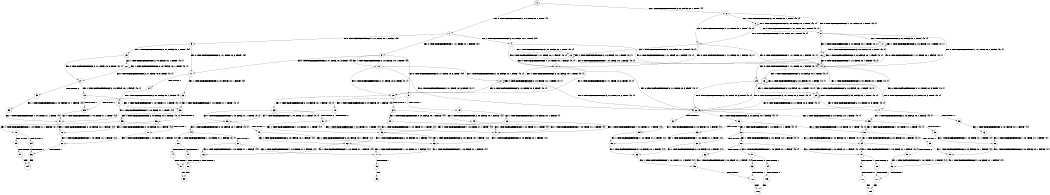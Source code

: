 digraph BCG {
size = "7, 10.5";
center = TRUE;
node [shape = circle];
0 [peripheries = 2];
0 -> 1 [label = "EX !0 !ATOMIC_EXCH_BRANCH (1, +1, TRUE, +0, 1, TRUE) !{}"];
0 -> 2 [label = "EX !1 !ATOMIC_EXCH_BRANCH (2, +0, FALSE, +0, 1, TRUE) !{}"];
1 -> 3 [label = "EX !0 !ATOMIC_EXCH_BRANCH (1, +1, TRUE, +0, 1, FALSE) !{0}"];
1 -> 4 [label = "EX !1 !ATOMIC_EXCH_BRANCH (2, +0, FALSE, +0, 1, TRUE) !{0}"];
1 -> 5 [label = "EX !0 !ATOMIC_EXCH_BRANCH (1, +1, TRUE, +0, 1, FALSE) !{0}"];
2 -> 6 [label = "EX !1 !ATOMIC_EXCH_BRANCH (2, +0, FALSE, +0, 1, TRUE) !{0, 1}"];
2 -> 7 [label = "EX !0 !ATOMIC_EXCH_BRANCH (1, +1, TRUE, +0, 1, TRUE) !{0, 1}"];
2 -> 8 [label = "EX !0 !ATOMIC_EXCH_BRANCH (1, +1, TRUE, +0, 1, TRUE) !{0, 1}"];
3 -> 9 [label = "EX !0 !ATOMIC_EXCH_BRANCH (2, +1, TRUE, +0, 3, TRUE) !{0}"];
3 -> 10 [label = "EX !1 !ATOMIC_EXCH_BRANCH (2, +0, FALSE, +0, 1, TRUE) !{0}"];
3 -> 11 [label = "EX !0 !ATOMIC_EXCH_BRANCH (2, +1, TRUE, +0, 3, TRUE) !{0}"];
4 -> 12 [label = "EX !0 !ATOMIC_EXCH_BRANCH (1, +1, TRUE, +0, 1, FALSE) !{0, 1}"];
4 -> 13 [label = "EX !1 !ATOMIC_EXCH_BRANCH (2, +0, FALSE, +0, 1, TRUE) !{0, 1}"];
4 -> 14 [label = "EX !0 !ATOMIC_EXCH_BRANCH (1, +1, TRUE, +0, 1, FALSE) !{0, 1}"];
5 -> 15 [label = "EX !1 !ATOMIC_EXCH_BRANCH (2, +0, FALSE, +0, 1, TRUE) !{0}"];
5 -> 11 [label = "EX !0 !ATOMIC_EXCH_BRANCH (2, +1, TRUE, +0, 3, TRUE) !{0}"];
6 -> 6 [label = "EX !1 !ATOMIC_EXCH_BRANCH (2, +0, FALSE, +0, 1, TRUE) !{0, 1}"];
6 -> 7 [label = "EX !0 !ATOMIC_EXCH_BRANCH (1, +1, TRUE, +0, 1, TRUE) !{0, 1}"];
6 -> 8 [label = "EX !0 !ATOMIC_EXCH_BRANCH (1, +1, TRUE, +0, 1, TRUE) !{0, 1}"];
7 -> 12 [label = "EX !0 !ATOMIC_EXCH_BRANCH (1, +1, TRUE, +0, 1, FALSE) !{0, 1}"];
7 -> 13 [label = "EX !1 !ATOMIC_EXCH_BRANCH (2, +0, FALSE, +0, 1, TRUE) !{0, 1}"];
7 -> 14 [label = "EX !0 !ATOMIC_EXCH_BRANCH (1, +1, TRUE, +0, 1, FALSE) !{0, 1}"];
8 -> 16 [label = "EX !1 !ATOMIC_EXCH_BRANCH (2, +0, FALSE, +0, 1, TRUE) !{0, 1}"];
8 -> 14 [label = "EX !0 !ATOMIC_EXCH_BRANCH (1, +1, TRUE, +0, 1, FALSE) !{0, 1}"];
8 -> 17 [label = "EX !1 !ATOMIC_EXCH_BRANCH (2, +0, FALSE, +0, 1, TRUE) !{0, 1}"];
9 -> 18 [label = "EX !1 !ATOMIC_EXCH_BRANCH (2, +0, FALSE, +0, 1, FALSE) !{0}"];
9 -> 19 [label = "TERMINATE !0"];
10 -> 20 [label = "EX !0 !ATOMIC_EXCH_BRANCH (2, +1, TRUE, +0, 3, TRUE) !{0, 1}"];
10 -> 21 [label = "EX !1 !ATOMIC_EXCH_BRANCH (2, +0, FALSE, +0, 1, TRUE) !{0, 1}"];
10 -> 22 [label = "EX !0 !ATOMIC_EXCH_BRANCH (2, +1, TRUE, +0, 3, TRUE) !{0, 1}"];
11 -> 23 [label = "EX !1 !ATOMIC_EXCH_BRANCH (2, +0, FALSE, +0, 1, FALSE) !{0}"];
11 -> 24 [label = "TERMINATE !0"];
12 -> 20 [label = "EX !0 !ATOMIC_EXCH_BRANCH (2, +1, TRUE, +0, 3, TRUE) !{0, 1}"];
12 -> 21 [label = "EX !1 !ATOMIC_EXCH_BRANCH (2, +0, FALSE, +0, 1, TRUE) !{0, 1}"];
12 -> 22 [label = "EX !0 !ATOMIC_EXCH_BRANCH (2, +1, TRUE, +0, 3, TRUE) !{0, 1}"];
13 -> 12 [label = "EX !0 !ATOMIC_EXCH_BRANCH (1, +1, TRUE, +0, 1, FALSE) !{0, 1}"];
13 -> 13 [label = "EX !1 !ATOMIC_EXCH_BRANCH (2, +0, FALSE, +0, 1, TRUE) !{0, 1}"];
13 -> 14 [label = "EX !0 !ATOMIC_EXCH_BRANCH (1, +1, TRUE, +0, 1, FALSE) !{0, 1}"];
14 -> 25 [label = "EX !1 !ATOMIC_EXCH_BRANCH (2, +0, FALSE, +0, 1, TRUE) !{0, 1}"];
14 -> 22 [label = "EX !0 !ATOMIC_EXCH_BRANCH (2, +1, TRUE, +0, 3, TRUE) !{0, 1}"];
14 -> 26 [label = "EX !1 !ATOMIC_EXCH_BRANCH (2, +0, FALSE, +0, 1, TRUE) !{0, 1}"];
15 -> 27 [label = "EX !0 !ATOMIC_EXCH_BRANCH (2, +1, TRUE, +0, 3, TRUE) !{0, 1}"];
15 -> 28 [label = "EX !1 !ATOMIC_EXCH_BRANCH (2, +0, FALSE, +0, 1, TRUE) !{0, 1}"];
16 -> 29 [label = "EX !0 !ATOMIC_EXCH_BRANCH (1, +1, TRUE, +0, 1, FALSE) !{0, 1}"];
16 -> 16 [label = "EX !1 !ATOMIC_EXCH_BRANCH (2, +0, FALSE, +0, 1, TRUE) !{0, 1}"];
16 -> 14 [label = "EX !0 !ATOMIC_EXCH_BRANCH (1, +1, TRUE, +0, 1, FALSE) !{0, 1}"];
17 -> 16 [label = "EX !1 !ATOMIC_EXCH_BRANCH (2, +0, FALSE, +0, 1, TRUE) !{0, 1}"];
17 -> 14 [label = "EX !0 !ATOMIC_EXCH_BRANCH (1, +1, TRUE, +0, 1, FALSE) !{0, 1}"];
17 -> 17 [label = "EX !1 !ATOMIC_EXCH_BRANCH (2, +0, FALSE, +0, 1, TRUE) !{0, 1}"];
18 -> 30 [label = "EX !1 !ATOMIC_EXCH_BRANCH (1, +0, TRUE, +1, 1, TRUE) !{0, 1}"];
18 -> 31 [label = "TERMINATE !0"];
19 -> 32 [label = "EX !1 !ATOMIC_EXCH_BRANCH (2, +0, FALSE, +0, 1, FALSE) !{}"];
20 -> 33 [label = "EX !1 !ATOMIC_EXCH_BRANCH (2, +0, FALSE, +0, 1, FALSE) !{0, 1}"];
20 -> 34 [label = "TERMINATE !0"];
21 -> 20 [label = "EX !0 !ATOMIC_EXCH_BRANCH (2, +1, TRUE, +0, 3, TRUE) !{0, 1}"];
21 -> 21 [label = "EX !1 !ATOMIC_EXCH_BRANCH (2, +0, FALSE, +0, 1, TRUE) !{0, 1}"];
21 -> 22 [label = "EX !0 !ATOMIC_EXCH_BRANCH (2, +1, TRUE, +0, 3, TRUE) !{0, 1}"];
22 -> 35 [label = "EX !1 !ATOMIC_EXCH_BRANCH (2, +0, FALSE, +0, 1, FALSE) !{0, 1}"];
22 -> 36 [label = "EX !1 !ATOMIC_EXCH_BRANCH (2, +0, FALSE, +0, 1, FALSE) !{0, 1}"];
22 -> 37 [label = "TERMINATE !0"];
23 -> 38 [label = "EX !1 !ATOMIC_EXCH_BRANCH (1, +0, TRUE, +1, 1, TRUE) !{0, 1}"];
23 -> 39 [label = "TERMINATE !0"];
24 -> 40 [label = "EX !1 !ATOMIC_EXCH_BRANCH (2, +0, FALSE, +0, 1, FALSE) !{}"];
25 -> 41 [label = "EX !0 !ATOMIC_EXCH_BRANCH (2, +1, TRUE, +0, 3, TRUE) !{0, 1}"];
25 -> 25 [label = "EX !1 !ATOMIC_EXCH_BRANCH (2, +0, FALSE, +0, 1, TRUE) !{0, 1}"];
25 -> 22 [label = "EX !0 !ATOMIC_EXCH_BRANCH (2, +1, TRUE, +0, 3, TRUE) !{0, 1}"];
26 -> 25 [label = "EX !1 !ATOMIC_EXCH_BRANCH (2, +0, FALSE, +0, 1, TRUE) !{0, 1}"];
26 -> 22 [label = "EX !0 !ATOMIC_EXCH_BRANCH (2, +1, TRUE, +0, 3, TRUE) !{0, 1}"];
26 -> 26 [label = "EX !1 !ATOMIC_EXCH_BRANCH (2, +0, FALSE, +0, 1, TRUE) !{0, 1}"];
27 -> 42 [label = "EX !1 !ATOMIC_EXCH_BRANCH (2, +0, FALSE, +0, 1, FALSE) !{0, 1}"];
27 -> 43 [label = "TERMINATE !0"];
28 -> 27 [label = "EX !0 !ATOMIC_EXCH_BRANCH (2, +1, TRUE, +0, 3, TRUE) !{0, 1}"];
28 -> 28 [label = "EX !1 !ATOMIC_EXCH_BRANCH (2, +0, FALSE, +0, 1, TRUE) !{0, 1}"];
29 -> 41 [label = "EX !0 !ATOMIC_EXCH_BRANCH (2, +1, TRUE, +0, 3, TRUE) !{0, 1}"];
29 -> 25 [label = "EX !1 !ATOMIC_EXCH_BRANCH (2, +0, FALSE, +0, 1, TRUE) !{0, 1}"];
29 -> 22 [label = "EX !0 !ATOMIC_EXCH_BRANCH (2, +1, TRUE, +0, 3, TRUE) !{0, 1}"];
30 -> 44 [label = "EX !1 !ATOMIC_EXCH_BRANCH (2, +0, FALSE, +0, 1, FALSE) !{0, 1}"];
30 -> 45 [label = "TERMINATE !0"];
31 -> 46 [label = "EX !1 !ATOMIC_EXCH_BRANCH (1, +0, TRUE, +1, 1, TRUE) !{1}"];
31 -> 47 [label = "EX !1 !ATOMIC_EXCH_BRANCH (1, +0, TRUE, +1, 1, TRUE) !{1}"];
32 -> 46 [label = "EX !1 !ATOMIC_EXCH_BRANCH (1, +0, TRUE, +1, 1, TRUE) !{1}"];
32 -> 47 [label = "EX !1 !ATOMIC_EXCH_BRANCH (1, +0, TRUE, +1, 1, TRUE) !{1}"];
33 -> 30 [label = "EX !1 !ATOMIC_EXCH_BRANCH (1, +0, TRUE, +1, 1, TRUE) !{0, 1}"];
33 -> 31 [label = "TERMINATE !0"];
34 -> 48 [label = "EX !1 !ATOMIC_EXCH_BRANCH (2, +0, FALSE, +0, 1, FALSE) !{1}"];
34 -> 49 [label = "EX !1 !ATOMIC_EXCH_BRANCH (2, +0, FALSE, +0, 1, FALSE) !{1}"];
35 -> 50 [label = "EX !1 !ATOMIC_EXCH_BRANCH (1, +0, TRUE, +1, 1, TRUE) !{0, 1}"];
35 -> 51 [label = "TERMINATE !0"];
36 -> 50 [label = "EX !1 !ATOMIC_EXCH_BRANCH (1, +0, TRUE, +1, 1, TRUE) !{0, 1}"];
36 -> 52 [label = "EX !1 !ATOMIC_EXCH_BRANCH (1, +0, TRUE, +1, 1, TRUE) !{0, 1}"];
36 -> 53 [label = "TERMINATE !0"];
37 -> 54 [label = "EX !1 !ATOMIC_EXCH_BRANCH (2, +0, FALSE, +0, 1, FALSE) !{1}"];
38 -> 55 [label = "EX !1 !ATOMIC_EXCH_BRANCH (2, +0, FALSE, +0, 1, FALSE) !{0, 1}"];
38 -> 56 [label = "TERMINATE !0"];
39 -> 57 [label = "EX !1 !ATOMIC_EXCH_BRANCH (1, +0, TRUE, +1, 1, TRUE) !{1}"];
40 -> 57 [label = "EX !1 !ATOMIC_EXCH_BRANCH (1, +0, TRUE, +1, 1, TRUE) !{1}"];
41 -> 35 [label = "EX !1 !ATOMIC_EXCH_BRANCH (2, +0, FALSE, +0, 1, FALSE) !{0, 1}"];
41 -> 58 [label = "TERMINATE !0"];
42 -> 38 [label = "EX !1 !ATOMIC_EXCH_BRANCH (1, +0, TRUE, +1, 1, TRUE) !{0, 1}"];
42 -> 39 [label = "TERMINATE !0"];
43 -> 59 [label = "EX !1 !ATOMIC_EXCH_BRANCH (2, +0, FALSE, +0, 1, FALSE) !{1}"];
44 -> 60 [label = "EX !1 !ATOMIC_EXCH_BRANCH (1, +0, TRUE, +1, 1, FALSE) !{0, 1}"];
44 -> 61 [label = "TERMINATE !0"];
45 -> 62 [label = "EX !1 !ATOMIC_EXCH_BRANCH (2, +0, FALSE, +0, 1, FALSE) !{1}"];
45 -> 63 [label = "EX !1 !ATOMIC_EXCH_BRANCH (2, +0, FALSE, +0, 1, FALSE) !{1}"];
46 -> 62 [label = "EX !1 !ATOMIC_EXCH_BRANCH (2, +0, FALSE, +0, 1, FALSE) !{1}"];
46 -> 63 [label = "EX !1 !ATOMIC_EXCH_BRANCH (2, +0, FALSE, +0, 1, FALSE) !{1}"];
47 -> 63 [label = "EX !1 !ATOMIC_EXCH_BRANCH (2, +0, FALSE, +0, 1, FALSE) !{1}"];
48 -> 46 [label = "EX !1 !ATOMIC_EXCH_BRANCH (1, +0, TRUE, +1, 1, TRUE) !{1}"];
48 -> 47 [label = "EX !1 !ATOMIC_EXCH_BRANCH (1, +0, TRUE, +1, 1, TRUE) !{1}"];
49 -> 47 [label = "EX !1 !ATOMIC_EXCH_BRANCH (1, +0, TRUE, +1, 1, TRUE) !{1}"];
50 -> 64 [label = "EX !1 !ATOMIC_EXCH_BRANCH (2, +0, FALSE, +0, 1, FALSE) !{0, 1}"];
50 -> 65 [label = "TERMINATE !0"];
51 -> 66 [label = "EX !1 !ATOMIC_EXCH_BRANCH (1, +0, TRUE, +1, 1, TRUE) !{1}"];
52 -> 64 [label = "EX !1 !ATOMIC_EXCH_BRANCH (2, +0, FALSE, +0, 1, FALSE) !{0, 1}"];
52 -> 67 [label = "EX !1 !ATOMIC_EXCH_BRANCH (2, +0, FALSE, +0, 1, FALSE) !{0, 1}"];
52 -> 68 [label = "TERMINATE !0"];
53 -> 69 [label = "EX !1 !ATOMIC_EXCH_BRANCH (1, +0, TRUE, +1, 1, TRUE) !{1}"];
54 -> 69 [label = "EX !1 !ATOMIC_EXCH_BRANCH (1, +0, TRUE, +1, 1, TRUE) !{1}"];
55 -> 70 [label = "EX !1 !ATOMIC_EXCH_BRANCH (1, +0, TRUE, +1, 1, FALSE) !{0, 1}"];
55 -> 71 [label = "TERMINATE !0"];
56 -> 72 [label = "EX !1 !ATOMIC_EXCH_BRANCH (2, +0, FALSE, +0, 1, FALSE) !{1}"];
57 -> 72 [label = "EX !1 !ATOMIC_EXCH_BRANCH (2, +0, FALSE, +0, 1, FALSE) !{1}"];
58 -> 73 [label = "EX !1 !ATOMIC_EXCH_BRANCH (2, +0, FALSE, +0, 1, FALSE) !{1}"];
59 -> 57 [label = "EX !1 !ATOMIC_EXCH_BRANCH (1, +0, TRUE, +1, 1, TRUE) !{1}"];
60 -> 74 [label = "TERMINATE !0"];
60 -> 75 [label = "TERMINATE !1"];
61 -> 76 [label = "EX !1 !ATOMIC_EXCH_BRANCH (1, +0, TRUE, +1, 1, FALSE) !{1}"];
61 -> 77 [label = "EX !1 !ATOMIC_EXCH_BRANCH (1, +0, TRUE, +1, 1, FALSE) !{1}"];
62 -> 76 [label = "EX !1 !ATOMIC_EXCH_BRANCH (1, +0, TRUE, +1, 1, FALSE) !{1}"];
62 -> 77 [label = "EX !1 !ATOMIC_EXCH_BRANCH (1, +0, TRUE, +1, 1, FALSE) !{1}"];
63 -> 77 [label = "EX !1 !ATOMIC_EXCH_BRANCH (1, +0, TRUE, +1, 1, FALSE) !{1}"];
64 -> 78 [label = "EX !1 !ATOMIC_EXCH_BRANCH (1, +0, TRUE, +1, 1, FALSE) !{0, 1}"];
64 -> 79 [label = "TERMINATE !0"];
65 -> 80 [label = "EX !1 !ATOMIC_EXCH_BRANCH (2, +0, FALSE, +0, 1, FALSE) !{1}"];
66 -> 80 [label = "EX !1 !ATOMIC_EXCH_BRANCH (2, +0, FALSE, +0, 1, FALSE) !{1}"];
67 -> 78 [label = "EX !1 !ATOMIC_EXCH_BRANCH (1, +0, TRUE, +1, 1, FALSE) !{0, 1}"];
67 -> 81 [label = "EX !1 !ATOMIC_EXCH_BRANCH (1, +0, TRUE, +1, 1, FALSE) !{0, 1}"];
67 -> 82 [label = "TERMINATE !0"];
68 -> 83 [label = "EX !1 !ATOMIC_EXCH_BRANCH (2, +0, FALSE, +0, 1, FALSE) !{1}"];
69 -> 83 [label = "EX !1 !ATOMIC_EXCH_BRANCH (2, +0, FALSE, +0, 1, FALSE) !{1}"];
70 -> 84 [label = "TERMINATE !0"];
70 -> 85 [label = "TERMINATE !1"];
71 -> 86 [label = "EX !1 !ATOMIC_EXCH_BRANCH (1, +0, TRUE, +1, 1, FALSE) !{1}"];
72 -> 86 [label = "EX !1 !ATOMIC_EXCH_BRANCH (1, +0, TRUE, +1, 1, FALSE) !{1}"];
73 -> 66 [label = "EX !1 !ATOMIC_EXCH_BRANCH (1, +0, TRUE, +1, 1, TRUE) !{1}"];
74 -> 87 [label = "TERMINATE !1"];
75 -> 88 [label = "TERMINATE !0"];
76 -> 87 [label = "TERMINATE !1"];
77 -> 89 [label = "TERMINATE !1"];
78 -> 90 [label = "TERMINATE !0"];
78 -> 91 [label = "TERMINATE !1"];
79 -> 92 [label = "EX !1 !ATOMIC_EXCH_BRANCH (1, +0, TRUE, +1, 1, FALSE) !{1}"];
80 -> 92 [label = "EX !1 !ATOMIC_EXCH_BRANCH (1, +0, TRUE, +1, 1, FALSE) !{1}"];
81 -> 93 [label = "TERMINATE !0"];
81 -> 94 [label = "TERMINATE !1"];
82 -> 95 [label = "EX !1 !ATOMIC_EXCH_BRANCH (1, +0, TRUE, +1, 1, FALSE) !{1}"];
83 -> 95 [label = "EX !1 !ATOMIC_EXCH_BRANCH (1, +0, TRUE, +1, 1, FALSE) !{1}"];
84 -> 96 [label = "TERMINATE !1"];
85 -> 97 [label = "TERMINATE !0"];
86 -> 96 [label = "TERMINATE !1"];
87 -> 98 [label = "exit"];
88 -> 98 [label = "exit"];
89 -> 99 [label = "exit"];
90 -> 100 [label = "TERMINATE !1"];
91 -> 101 [label = "TERMINATE !0"];
92 -> 100 [label = "TERMINATE !1"];
93 -> 102 [label = "TERMINATE !1"];
94 -> 103 [label = "TERMINATE !0"];
95 -> 102 [label = "TERMINATE !1"];
96 -> 104 [label = "exit"];
97 -> 104 [label = "exit"];
100 -> 105 [label = "exit"];
101 -> 105 [label = "exit"];
102 -> 106 [label = "exit"];
103 -> 106 [label = "exit"];
}
